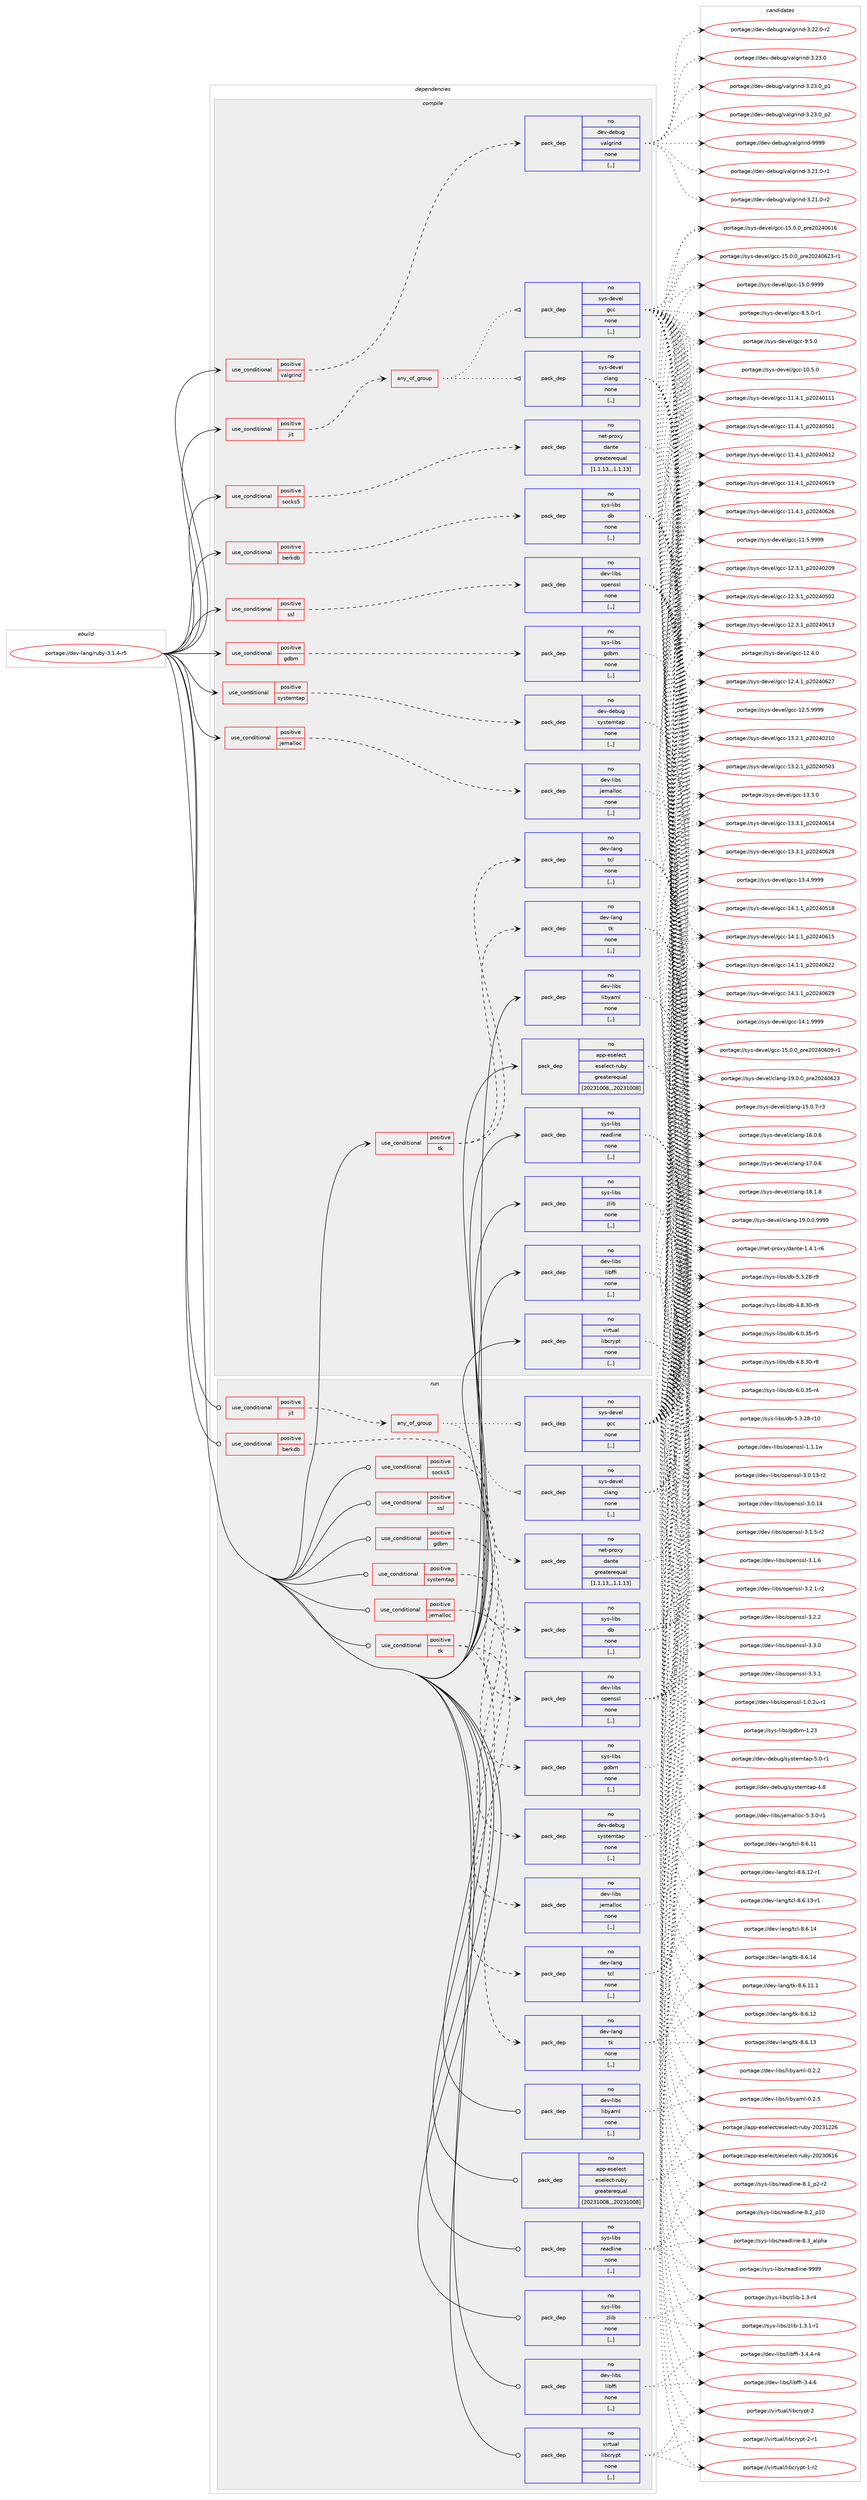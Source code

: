 digraph prolog {

# *************
# Graph options
# *************

newrank=true;
concentrate=true;
compound=true;
graph [rankdir=LR,fontname=Helvetica,fontsize=10,ranksep=1.5];#, ranksep=2.5, nodesep=0.2];
edge  [arrowhead=vee];
node  [fontname=Helvetica,fontsize=10];

# **********
# The ebuild
# **********

subgraph cluster_leftcol {
color=gray;
rank=same;
label=<<i>ebuild</i>>;
id [label="portage://dev-lang/ruby-3.1.4-r5", color=red, width=4, href="../dev-lang/ruby-3.1.4-r5.svg"];
}

# ****************
# The dependencies
# ****************

subgraph cluster_midcol {
color=gray;
label=<<i>dependencies</i>>;
subgraph cluster_compile {
fillcolor="#eeeeee";
style=filled;
label=<<i>compile</i>>;
subgraph cond23562 {
dependency100166 [label=<<TABLE BORDER="0" CELLBORDER="1" CELLSPACING="0" CELLPADDING="4"><TR><TD ROWSPAN="3" CELLPADDING="10">use_conditional</TD></TR><TR><TD>positive</TD></TR><TR><TD>berkdb</TD></TR></TABLE>>, shape=none, color=red];
subgraph pack75532 {
dependency100167 [label=<<TABLE BORDER="0" CELLBORDER="1" CELLSPACING="0" CELLPADDING="4" WIDTH="220"><TR><TD ROWSPAN="6" CELLPADDING="30">pack_dep</TD></TR><TR><TD WIDTH="110">no</TD></TR><TR><TD>sys-libs</TD></TR><TR><TD>db</TD></TR><TR><TD>none</TD></TR><TR><TD>[,,]</TD></TR></TABLE>>, shape=none, color=blue];
}
dependency100166:e -> dependency100167:w [weight=20,style="dashed",arrowhead="vee"];
}
id:e -> dependency100166:w [weight=20,style="solid",arrowhead="vee"];
subgraph cond23563 {
dependency100168 [label=<<TABLE BORDER="0" CELLBORDER="1" CELLSPACING="0" CELLPADDING="4"><TR><TD ROWSPAN="3" CELLPADDING="10">use_conditional</TD></TR><TR><TD>positive</TD></TR><TR><TD>gdbm</TD></TR></TABLE>>, shape=none, color=red];
subgraph pack75533 {
dependency100169 [label=<<TABLE BORDER="0" CELLBORDER="1" CELLSPACING="0" CELLPADDING="4" WIDTH="220"><TR><TD ROWSPAN="6" CELLPADDING="30">pack_dep</TD></TR><TR><TD WIDTH="110">no</TD></TR><TR><TD>sys-libs</TD></TR><TR><TD>gdbm</TD></TR><TR><TD>none</TD></TR><TR><TD>[,,]</TD></TR></TABLE>>, shape=none, color=blue];
}
dependency100168:e -> dependency100169:w [weight=20,style="dashed",arrowhead="vee"];
}
id:e -> dependency100168:w [weight=20,style="solid",arrowhead="vee"];
subgraph cond23564 {
dependency100170 [label=<<TABLE BORDER="0" CELLBORDER="1" CELLSPACING="0" CELLPADDING="4"><TR><TD ROWSPAN="3" CELLPADDING="10">use_conditional</TD></TR><TR><TD>positive</TD></TR><TR><TD>jemalloc</TD></TR></TABLE>>, shape=none, color=red];
subgraph pack75534 {
dependency100171 [label=<<TABLE BORDER="0" CELLBORDER="1" CELLSPACING="0" CELLPADDING="4" WIDTH="220"><TR><TD ROWSPAN="6" CELLPADDING="30">pack_dep</TD></TR><TR><TD WIDTH="110">no</TD></TR><TR><TD>dev-libs</TD></TR><TR><TD>jemalloc</TD></TR><TR><TD>none</TD></TR><TR><TD>[,,]</TD></TR></TABLE>>, shape=none, color=blue];
}
dependency100170:e -> dependency100171:w [weight=20,style="dashed",arrowhead="vee"];
}
id:e -> dependency100170:w [weight=20,style="solid",arrowhead="vee"];
subgraph cond23565 {
dependency100172 [label=<<TABLE BORDER="0" CELLBORDER="1" CELLSPACING="0" CELLPADDING="4"><TR><TD ROWSPAN="3" CELLPADDING="10">use_conditional</TD></TR><TR><TD>positive</TD></TR><TR><TD>jit</TD></TR></TABLE>>, shape=none, color=red];
subgraph any960 {
dependency100173 [label=<<TABLE BORDER="0" CELLBORDER="1" CELLSPACING="0" CELLPADDING="4"><TR><TD CELLPADDING="10">any_of_group</TD></TR></TABLE>>, shape=none, color=red];subgraph pack75535 {
dependency100174 [label=<<TABLE BORDER="0" CELLBORDER="1" CELLSPACING="0" CELLPADDING="4" WIDTH="220"><TR><TD ROWSPAN="6" CELLPADDING="30">pack_dep</TD></TR><TR><TD WIDTH="110">no</TD></TR><TR><TD>sys-devel</TD></TR><TR><TD>gcc</TD></TR><TR><TD>none</TD></TR><TR><TD>[,,]</TD></TR></TABLE>>, shape=none, color=blue];
}
dependency100173:e -> dependency100174:w [weight=20,style="dotted",arrowhead="oinv"];
subgraph pack75536 {
dependency100175 [label=<<TABLE BORDER="0" CELLBORDER="1" CELLSPACING="0" CELLPADDING="4" WIDTH="220"><TR><TD ROWSPAN="6" CELLPADDING="30">pack_dep</TD></TR><TR><TD WIDTH="110">no</TD></TR><TR><TD>sys-devel</TD></TR><TR><TD>clang</TD></TR><TR><TD>none</TD></TR><TR><TD>[,,]</TD></TR></TABLE>>, shape=none, color=blue];
}
dependency100173:e -> dependency100175:w [weight=20,style="dotted",arrowhead="oinv"];
}
dependency100172:e -> dependency100173:w [weight=20,style="dashed",arrowhead="vee"];
}
id:e -> dependency100172:w [weight=20,style="solid",arrowhead="vee"];
subgraph cond23566 {
dependency100176 [label=<<TABLE BORDER="0" CELLBORDER="1" CELLSPACING="0" CELLPADDING="4"><TR><TD ROWSPAN="3" CELLPADDING="10">use_conditional</TD></TR><TR><TD>positive</TD></TR><TR><TD>socks5</TD></TR></TABLE>>, shape=none, color=red];
subgraph pack75537 {
dependency100177 [label=<<TABLE BORDER="0" CELLBORDER="1" CELLSPACING="0" CELLPADDING="4" WIDTH="220"><TR><TD ROWSPAN="6" CELLPADDING="30">pack_dep</TD></TR><TR><TD WIDTH="110">no</TD></TR><TR><TD>net-proxy</TD></TR><TR><TD>dante</TD></TR><TR><TD>greaterequal</TD></TR><TR><TD>[1.1.13,,,1.1.13]</TD></TR></TABLE>>, shape=none, color=blue];
}
dependency100176:e -> dependency100177:w [weight=20,style="dashed",arrowhead="vee"];
}
id:e -> dependency100176:w [weight=20,style="solid",arrowhead="vee"];
subgraph cond23567 {
dependency100178 [label=<<TABLE BORDER="0" CELLBORDER="1" CELLSPACING="0" CELLPADDING="4"><TR><TD ROWSPAN="3" CELLPADDING="10">use_conditional</TD></TR><TR><TD>positive</TD></TR><TR><TD>ssl</TD></TR></TABLE>>, shape=none, color=red];
subgraph pack75538 {
dependency100179 [label=<<TABLE BORDER="0" CELLBORDER="1" CELLSPACING="0" CELLPADDING="4" WIDTH="220"><TR><TD ROWSPAN="6" CELLPADDING="30">pack_dep</TD></TR><TR><TD WIDTH="110">no</TD></TR><TR><TD>dev-libs</TD></TR><TR><TD>openssl</TD></TR><TR><TD>none</TD></TR><TR><TD>[,,]</TD></TR></TABLE>>, shape=none, color=blue];
}
dependency100178:e -> dependency100179:w [weight=20,style="dashed",arrowhead="vee"];
}
id:e -> dependency100178:w [weight=20,style="solid",arrowhead="vee"];
subgraph cond23568 {
dependency100180 [label=<<TABLE BORDER="0" CELLBORDER="1" CELLSPACING="0" CELLPADDING="4"><TR><TD ROWSPAN="3" CELLPADDING="10">use_conditional</TD></TR><TR><TD>positive</TD></TR><TR><TD>systemtap</TD></TR></TABLE>>, shape=none, color=red];
subgraph pack75539 {
dependency100181 [label=<<TABLE BORDER="0" CELLBORDER="1" CELLSPACING="0" CELLPADDING="4" WIDTH="220"><TR><TD ROWSPAN="6" CELLPADDING="30">pack_dep</TD></TR><TR><TD WIDTH="110">no</TD></TR><TR><TD>dev-debug</TD></TR><TR><TD>systemtap</TD></TR><TR><TD>none</TD></TR><TR><TD>[,,]</TD></TR></TABLE>>, shape=none, color=blue];
}
dependency100180:e -> dependency100181:w [weight=20,style="dashed",arrowhead="vee"];
}
id:e -> dependency100180:w [weight=20,style="solid",arrowhead="vee"];
subgraph cond23569 {
dependency100182 [label=<<TABLE BORDER="0" CELLBORDER="1" CELLSPACING="0" CELLPADDING="4"><TR><TD ROWSPAN="3" CELLPADDING="10">use_conditional</TD></TR><TR><TD>positive</TD></TR><TR><TD>tk</TD></TR></TABLE>>, shape=none, color=red];
subgraph pack75540 {
dependency100183 [label=<<TABLE BORDER="0" CELLBORDER="1" CELLSPACING="0" CELLPADDING="4" WIDTH="220"><TR><TD ROWSPAN="6" CELLPADDING="30">pack_dep</TD></TR><TR><TD WIDTH="110">no</TD></TR><TR><TD>dev-lang</TD></TR><TR><TD>tcl</TD></TR><TR><TD>none</TD></TR><TR><TD>[,,]</TD></TR></TABLE>>, shape=none, color=blue];
}
dependency100182:e -> dependency100183:w [weight=20,style="dashed",arrowhead="vee"];
subgraph pack75541 {
dependency100184 [label=<<TABLE BORDER="0" CELLBORDER="1" CELLSPACING="0" CELLPADDING="4" WIDTH="220"><TR><TD ROWSPAN="6" CELLPADDING="30">pack_dep</TD></TR><TR><TD WIDTH="110">no</TD></TR><TR><TD>dev-lang</TD></TR><TR><TD>tk</TD></TR><TR><TD>none</TD></TR><TR><TD>[,,]</TD></TR></TABLE>>, shape=none, color=blue];
}
dependency100182:e -> dependency100184:w [weight=20,style="dashed",arrowhead="vee"];
}
id:e -> dependency100182:w [weight=20,style="solid",arrowhead="vee"];
subgraph cond23570 {
dependency100185 [label=<<TABLE BORDER="0" CELLBORDER="1" CELLSPACING="0" CELLPADDING="4"><TR><TD ROWSPAN="3" CELLPADDING="10">use_conditional</TD></TR><TR><TD>positive</TD></TR><TR><TD>valgrind</TD></TR></TABLE>>, shape=none, color=red];
subgraph pack75542 {
dependency100186 [label=<<TABLE BORDER="0" CELLBORDER="1" CELLSPACING="0" CELLPADDING="4" WIDTH="220"><TR><TD ROWSPAN="6" CELLPADDING="30">pack_dep</TD></TR><TR><TD WIDTH="110">no</TD></TR><TR><TD>dev-debug</TD></TR><TR><TD>valgrind</TD></TR><TR><TD>none</TD></TR><TR><TD>[,,]</TD></TR></TABLE>>, shape=none, color=blue];
}
dependency100185:e -> dependency100186:w [weight=20,style="dashed",arrowhead="vee"];
}
id:e -> dependency100185:w [weight=20,style="solid",arrowhead="vee"];
subgraph pack75543 {
dependency100187 [label=<<TABLE BORDER="0" CELLBORDER="1" CELLSPACING="0" CELLPADDING="4" WIDTH="220"><TR><TD ROWSPAN="6" CELLPADDING="30">pack_dep</TD></TR><TR><TD WIDTH="110">no</TD></TR><TR><TD>app-eselect</TD></TR><TR><TD>eselect-ruby</TD></TR><TR><TD>greaterequal</TD></TR><TR><TD>[20231008,,,20231008]</TD></TR></TABLE>>, shape=none, color=blue];
}
id:e -> dependency100187:w [weight=20,style="solid",arrowhead="vee"];
subgraph pack75544 {
dependency100188 [label=<<TABLE BORDER="0" CELLBORDER="1" CELLSPACING="0" CELLPADDING="4" WIDTH="220"><TR><TD ROWSPAN="6" CELLPADDING="30">pack_dep</TD></TR><TR><TD WIDTH="110">no</TD></TR><TR><TD>dev-libs</TD></TR><TR><TD>libffi</TD></TR><TR><TD>none</TD></TR><TR><TD>[,,]</TD></TR></TABLE>>, shape=none, color=blue];
}
id:e -> dependency100188:w [weight=20,style="solid",arrowhead="vee"];
subgraph pack75545 {
dependency100189 [label=<<TABLE BORDER="0" CELLBORDER="1" CELLSPACING="0" CELLPADDING="4" WIDTH="220"><TR><TD ROWSPAN="6" CELLPADDING="30">pack_dep</TD></TR><TR><TD WIDTH="110">no</TD></TR><TR><TD>dev-libs</TD></TR><TR><TD>libyaml</TD></TR><TR><TD>none</TD></TR><TR><TD>[,,]</TD></TR></TABLE>>, shape=none, color=blue];
}
id:e -> dependency100189:w [weight=20,style="solid",arrowhead="vee"];
subgraph pack75546 {
dependency100190 [label=<<TABLE BORDER="0" CELLBORDER="1" CELLSPACING="0" CELLPADDING="4" WIDTH="220"><TR><TD ROWSPAN="6" CELLPADDING="30">pack_dep</TD></TR><TR><TD WIDTH="110">no</TD></TR><TR><TD>sys-libs</TD></TR><TR><TD>readline</TD></TR><TR><TD>none</TD></TR><TR><TD>[,,]</TD></TR></TABLE>>, shape=none, color=blue];
}
id:e -> dependency100190:w [weight=20,style="solid",arrowhead="vee"];
subgraph pack75547 {
dependency100191 [label=<<TABLE BORDER="0" CELLBORDER="1" CELLSPACING="0" CELLPADDING="4" WIDTH="220"><TR><TD ROWSPAN="6" CELLPADDING="30">pack_dep</TD></TR><TR><TD WIDTH="110">no</TD></TR><TR><TD>sys-libs</TD></TR><TR><TD>zlib</TD></TR><TR><TD>none</TD></TR><TR><TD>[,,]</TD></TR></TABLE>>, shape=none, color=blue];
}
id:e -> dependency100191:w [weight=20,style="solid",arrowhead="vee"];
subgraph pack75548 {
dependency100192 [label=<<TABLE BORDER="0" CELLBORDER="1" CELLSPACING="0" CELLPADDING="4" WIDTH="220"><TR><TD ROWSPAN="6" CELLPADDING="30">pack_dep</TD></TR><TR><TD WIDTH="110">no</TD></TR><TR><TD>virtual</TD></TR><TR><TD>libcrypt</TD></TR><TR><TD>none</TD></TR><TR><TD>[,,]</TD></TR></TABLE>>, shape=none, color=blue];
}
id:e -> dependency100192:w [weight=20,style="solid",arrowhead="vee"];
}
subgraph cluster_compileandrun {
fillcolor="#eeeeee";
style=filled;
label=<<i>compile and run</i>>;
}
subgraph cluster_run {
fillcolor="#eeeeee";
style=filled;
label=<<i>run</i>>;
subgraph cond23571 {
dependency100193 [label=<<TABLE BORDER="0" CELLBORDER="1" CELLSPACING="0" CELLPADDING="4"><TR><TD ROWSPAN="3" CELLPADDING="10">use_conditional</TD></TR><TR><TD>positive</TD></TR><TR><TD>berkdb</TD></TR></TABLE>>, shape=none, color=red];
subgraph pack75549 {
dependency100194 [label=<<TABLE BORDER="0" CELLBORDER="1" CELLSPACING="0" CELLPADDING="4" WIDTH="220"><TR><TD ROWSPAN="6" CELLPADDING="30">pack_dep</TD></TR><TR><TD WIDTH="110">no</TD></TR><TR><TD>sys-libs</TD></TR><TR><TD>db</TD></TR><TR><TD>none</TD></TR><TR><TD>[,,]</TD></TR></TABLE>>, shape=none, color=blue];
}
dependency100193:e -> dependency100194:w [weight=20,style="dashed",arrowhead="vee"];
}
id:e -> dependency100193:w [weight=20,style="solid",arrowhead="odot"];
subgraph cond23572 {
dependency100195 [label=<<TABLE BORDER="0" CELLBORDER="1" CELLSPACING="0" CELLPADDING="4"><TR><TD ROWSPAN="3" CELLPADDING="10">use_conditional</TD></TR><TR><TD>positive</TD></TR><TR><TD>gdbm</TD></TR></TABLE>>, shape=none, color=red];
subgraph pack75550 {
dependency100196 [label=<<TABLE BORDER="0" CELLBORDER="1" CELLSPACING="0" CELLPADDING="4" WIDTH="220"><TR><TD ROWSPAN="6" CELLPADDING="30">pack_dep</TD></TR><TR><TD WIDTH="110">no</TD></TR><TR><TD>sys-libs</TD></TR><TR><TD>gdbm</TD></TR><TR><TD>none</TD></TR><TR><TD>[,,]</TD></TR></TABLE>>, shape=none, color=blue];
}
dependency100195:e -> dependency100196:w [weight=20,style="dashed",arrowhead="vee"];
}
id:e -> dependency100195:w [weight=20,style="solid",arrowhead="odot"];
subgraph cond23573 {
dependency100197 [label=<<TABLE BORDER="0" CELLBORDER="1" CELLSPACING="0" CELLPADDING="4"><TR><TD ROWSPAN="3" CELLPADDING="10">use_conditional</TD></TR><TR><TD>positive</TD></TR><TR><TD>jemalloc</TD></TR></TABLE>>, shape=none, color=red];
subgraph pack75551 {
dependency100198 [label=<<TABLE BORDER="0" CELLBORDER="1" CELLSPACING="0" CELLPADDING="4" WIDTH="220"><TR><TD ROWSPAN="6" CELLPADDING="30">pack_dep</TD></TR><TR><TD WIDTH="110">no</TD></TR><TR><TD>dev-libs</TD></TR><TR><TD>jemalloc</TD></TR><TR><TD>none</TD></TR><TR><TD>[,,]</TD></TR></TABLE>>, shape=none, color=blue];
}
dependency100197:e -> dependency100198:w [weight=20,style="dashed",arrowhead="vee"];
}
id:e -> dependency100197:w [weight=20,style="solid",arrowhead="odot"];
subgraph cond23574 {
dependency100199 [label=<<TABLE BORDER="0" CELLBORDER="1" CELLSPACING="0" CELLPADDING="4"><TR><TD ROWSPAN="3" CELLPADDING="10">use_conditional</TD></TR><TR><TD>positive</TD></TR><TR><TD>jit</TD></TR></TABLE>>, shape=none, color=red];
subgraph any961 {
dependency100200 [label=<<TABLE BORDER="0" CELLBORDER="1" CELLSPACING="0" CELLPADDING="4"><TR><TD CELLPADDING="10">any_of_group</TD></TR></TABLE>>, shape=none, color=red];subgraph pack75552 {
dependency100201 [label=<<TABLE BORDER="0" CELLBORDER="1" CELLSPACING="0" CELLPADDING="4" WIDTH="220"><TR><TD ROWSPAN="6" CELLPADDING="30">pack_dep</TD></TR><TR><TD WIDTH="110">no</TD></TR><TR><TD>sys-devel</TD></TR><TR><TD>gcc</TD></TR><TR><TD>none</TD></TR><TR><TD>[,,]</TD></TR></TABLE>>, shape=none, color=blue];
}
dependency100200:e -> dependency100201:w [weight=20,style="dotted",arrowhead="oinv"];
subgraph pack75553 {
dependency100202 [label=<<TABLE BORDER="0" CELLBORDER="1" CELLSPACING="0" CELLPADDING="4" WIDTH="220"><TR><TD ROWSPAN="6" CELLPADDING="30">pack_dep</TD></TR><TR><TD WIDTH="110">no</TD></TR><TR><TD>sys-devel</TD></TR><TR><TD>clang</TD></TR><TR><TD>none</TD></TR><TR><TD>[,,]</TD></TR></TABLE>>, shape=none, color=blue];
}
dependency100200:e -> dependency100202:w [weight=20,style="dotted",arrowhead="oinv"];
}
dependency100199:e -> dependency100200:w [weight=20,style="dashed",arrowhead="vee"];
}
id:e -> dependency100199:w [weight=20,style="solid",arrowhead="odot"];
subgraph cond23575 {
dependency100203 [label=<<TABLE BORDER="0" CELLBORDER="1" CELLSPACING="0" CELLPADDING="4"><TR><TD ROWSPAN="3" CELLPADDING="10">use_conditional</TD></TR><TR><TD>positive</TD></TR><TR><TD>socks5</TD></TR></TABLE>>, shape=none, color=red];
subgraph pack75554 {
dependency100204 [label=<<TABLE BORDER="0" CELLBORDER="1" CELLSPACING="0" CELLPADDING="4" WIDTH="220"><TR><TD ROWSPAN="6" CELLPADDING="30">pack_dep</TD></TR><TR><TD WIDTH="110">no</TD></TR><TR><TD>net-proxy</TD></TR><TR><TD>dante</TD></TR><TR><TD>greaterequal</TD></TR><TR><TD>[1.1.13,,,1.1.13]</TD></TR></TABLE>>, shape=none, color=blue];
}
dependency100203:e -> dependency100204:w [weight=20,style="dashed",arrowhead="vee"];
}
id:e -> dependency100203:w [weight=20,style="solid",arrowhead="odot"];
subgraph cond23576 {
dependency100205 [label=<<TABLE BORDER="0" CELLBORDER="1" CELLSPACING="0" CELLPADDING="4"><TR><TD ROWSPAN="3" CELLPADDING="10">use_conditional</TD></TR><TR><TD>positive</TD></TR><TR><TD>ssl</TD></TR></TABLE>>, shape=none, color=red];
subgraph pack75555 {
dependency100206 [label=<<TABLE BORDER="0" CELLBORDER="1" CELLSPACING="0" CELLPADDING="4" WIDTH="220"><TR><TD ROWSPAN="6" CELLPADDING="30">pack_dep</TD></TR><TR><TD WIDTH="110">no</TD></TR><TR><TD>dev-libs</TD></TR><TR><TD>openssl</TD></TR><TR><TD>none</TD></TR><TR><TD>[,,]</TD></TR></TABLE>>, shape=none, color=blue];
}
dependency100205:e -> dependency100206:w [weight=20,style="dashed",arrowhead="vee"];
}
id:e -> dependency100205:w [weight=20,style="solid",arrowhead="odot"];
subgraph cond23577 {
dependency100207 [label=<<TABLE BORDER="0" CELLBORDER="1" CELLSPACING="0" CELLPADDING="4"><TR><TD ROWSPAN="3" CELLPADDING="10">use_conditional</TD></TR><TR><TD>positive</TD></TR><TR><TD>systemtap</TD></TR></TABLE>>, shape=none, color=red];
subgraph pack75556 {
dependency100208 [label=<<TABLE BORDER="0" CELLBORDER="1" CELLSPACING="0" CELLPADDING="4" WIDTH="220"><TR><TD ROWSPAN="6" CELLPADDING="30">pack_dep</TD></TR><TR><TD WIDTH="110">no</TD></TR><TR><TD>dev-debug</TD></TR><TR><TD>systemtap</TD></TR><TR><TD>none</TD></TR><TR><TD>[,,]</TD></TR></TABLE>>, shape=none, color=blue];
}
dependency100207:e -> dependency100208:w [weight=20,style="dashed",arrowhead="vee"];
}
id:e -> dependency100207:w [weight=20,style="solid",arrowhead="odot"];
subgraph cond23578 {
dependency100209 [label=<<TABLE BORDER="0" CELLBORDER="1" CELLSPACING="0" CELLPADDING="4"><TR><TD ROWSPAN="3" CELLPADDING="10">use_conditional</TD></TR><TR><TD>positive</TD></TR><TR><TD>tk</TD></TR></TABLE>>, shape=none, color=red];
subgraph pack75557 {
dependency100210 [label=<<TABLE BORDER="0" CELLBORDER="1" CELLSPACING="0" CELLPADDING="4" WIDTH="220"><TR><TD ROWSPAN="6" CELLPADDING="30">pack_dep</TD></TR><TR><TD WIDTH="110">no</TD></TR><TR><TD>dev-lang</TD></TR><TR><TD>tcl</TD></TR><TR><TD>none</TD></TR><TR><TD>[,,]</TD></TR></TABLE>>, shape=none, color=blue];
}
dependency100209:e -> dependency100210:w [weight=20,style="dashed",arrowhead="vee"];
subgraph pack75558 {
dependency100211 [label=<<TABLE BORDER="0" CELLBORDER="1" CELLSPACING="0" CELLPADDING="4" WIDTH="220"><TR><TD ROWSPAN="6" CELLPADDING="30">pack_dep</TD></TR><TR><TD WIDTH="110">no</TD></TR><TR><TD>dev-lang</TD></TR><TR><TD>tk</TD></TR><TR><TD>none</TD></TR><TR><TD>[,,]</TD></TR></TABLE>>, shape=none, color=blue];
}
dependency100209:e -> dependency100211:w [weight=20,style="dashed",arrowhead="vee"];
}
id:e -> dependency100209:w [weight=20,style="solid",arrowhead="odot"];
subgraph pack75559 {
dependency100212 [label=<<TABLE BORDER="0" CELLBORDER="1" CELLSPACING="0" CELLPADDING="4" WIDTH="220"><TR><TD ROWSPAN="6" CELLPADDING="30">pack_dep</TD></TR><TR><TD WIDTH="110">no</TD></TR><TR><TD>app-eselect</TD></TR><TR><TD>eselect-ruby</TD></TR><TR><TD>greaterequal</TD></TR><TR><TD>[20231008,,,20231008]</TD></TR></TABLE>>, shape=none, color=blue];
}
id:e -> dependency100212:w [weight=20,style="solid",arrowhead="odot"];
subgraph pack75560 {
dependency100213 [label=<<TABLE BORDER="0" CELLBORDER="1" CELLSPACING="0" CELLPADDING="4" WIDTH="220"><TR><TD ROWSPAN="6" CELLPADDING="30">pack_dep</TD></TR><TR><TD WIDTH="110">no</TD></TR><TR><TD>dev-libs</TD></TR><TR><TD>libffi</TD></TR><TR><TD>none</TD></TR><TR><TD>[,,]</TD></TR></TABLE>>, shape=none, color=blue];
}
id:e -> dependency100213:w [weight=20,style="solid",arrowhead="odot"];
subgraph pack75561 {
dependency100214 [label=<<TABLE BORDER="0" CELLBORDER="1" CELLSPACING="0" CELLPADDING="4" WIDTH="220"><TR><TD ROWSPAN="6" CELLPADDING="30">pack_dep</TD></TR><TR><TD WIDTH="110">no</TD></TR><TR><TD>dev-libs</TD></TR><TR><TD>libyaml</TD></TR><TR><TD>none</TD></TR><TR><TD>[,,]</TD></TR></TABLE>>, shape=none, color=blue];
}
id:e -> dependency100214:w [weight=20,style="solid",arrowhead="odot"];
subgraph pack75562 {
dependency100215 [label=<<TABLE BORDER="0" CELLBORDER="1" CELLSPACING="0" CELLPADDING="4" WIDTH="220"><TR><TD ROWSPAN="6" CELLPADDING="30">pack_dep</TD></TR><TR><TD WIDTH="110">no</TD></TR><TR><TD>sys-libs</TD></TR><TR><TD>readline</TD></TR><TR><TD>none</TD></TR><TR><TD>[,,]</TD></TR></TABLE>>, shape=none, color=blue];
}
id:e -> dependency100215:w [weight=20,style="solid",arrowhead="odot"];
subgraph pack75563 {
dependency100216 [label=<<TABLE BORDER="0" CELLBORDER="1" CELLSPACING="0" CELLPADDING="4" WIDTH="220"><TR><TD ROWSPAN="6" CELLPADDING="30">pack_dep</TD></TR><TR><TD WIDTH="110">no</TD></TR><TR><TD>sys-libs</TD></TR><TR><TD>zlib</TD></TR><TR><TD>none</TD></TR><TR><TD>[,,]</TD></TR></TABLE>>, shape=none, color=blue];
}
id:e -> dependency100216:w [weight=20,style="solid",arrowhead="odot"];
subgraph pack75564 {
dependency100217 [label=<<TABLE BORDER="0" CELLBORDER="1" CELLSPACING="0" CELLPADDING="4" WIDTH="220"><TR><TD ROWSPAN="6" CELLPADDING="30">pack_dep</TD></TR><TR><TD WIDTH="110">no</TD></TR><TR><TD>virtual</TD></TR><TR><TD>libcrypt</TD></TR><TR><TD>none</TD></TR><TR><TD>[,,]</TD></TR></TABLE>>, shape=none, color=blue];
}
id:e -> dependency100217:w [weight=20,style="solid",arrowhead="odot"];
}
}

# **************
# The candidates
# **************

subgraph cluster_choices {
rank=same;
color=gray;
label=<<i>candidates</i>>;

subgraph choice75532 {
color=black;
nodesep=1;
choice11512111545108105981154710098455246564651484511456 [label="portage://sys-libs/db-4.8.30-r8", color=red, width=4,href="../sys-libs/db-4.8.30-r8.svg"];
choice11512111545108105981154710098455246564651484511457 [label="portage://sys-libs/db-4.8.30-r9", color=red, width=4,href="../sys-libs/db-4.8.30-r9.svg"];
choice1151211154510810598115471009845534651465056451144948 [label="portage://sys-libs/db-5.3.28-r10", color=red, width=4,href="../sys-libs/db-5.3.28-r10.svg"];
choice11512111545108105981154710098455346514650564511457 [label="portage://sys-libs/db-5.3.28-r9", color=red, width=4,href="../sys-libs/db-5.3.28-r9.svg"];
choice11512111545108105981154710098455446484651534511452 [label="portage://sys-libs/db-6.0.35-r4", color=red, width=4,href="../sys-libs/db-6.0.35-r4.svg"];
choice11512111545108105981154710098455446484651534511453 [label="portage://sys-libs/db-6.0.35-r5", color=red, width=4,href="../sys-libs/db-6.0.35-r5.svg"];
dependency100167:e -> choice11512111545108105981154710098455246564651484511456:w [style=dotted,weight="100"];
dependency100167:e -> choice11512111545108105981154710098455246564651484511457:w [style=dotted,weight="100"];
dependency100167:e -> choice1151211154510810598115471009845534651465056451144948:w [style=dotted,weight="100"];
dependency100167:e -> choice11512111545108105981154710098455346514650564511457:w [style=dotted,weight="100"];
dependency100167:e -> choice11512111545108105981154710098455446484651534511452:w [style=dotted,weight="100"];
dependency100167:e -> choice11512111545108105981154710098455446484651534511453:w [style=dotted,weight="100"];
}
subgraph choice75533 {
color=black;
nodesep=1;
choice115121115451081059811547103100981094549465051 [label="portage://sys-libs/gdbm-1.23", color=red, width=4,href="../sys-libs/gdbm-1.23.svg"];
dependency100169:e -> choice115121115451081059811547103100981094549465051:w [style=dotted,weight="100"];
}
subgraph choice75534 {
color=black;
nodesep=1;
choice10010111845108105981154710610110997108108111994553465146484511449 [label="portage://dev-libs/jemalloc-5.3.0-r1", color=red, width=4,href="../dev-libs/jemalloc-5.3.0-r1.svg"];
dependency100171:e -> choice10010111845108105981154710610110997108108111994553465146484511449:w [style=dotted,weight="100"];
}
subgraph choice75535 {
color=black;
nodesep=1;
choice1151211154510010111810110847103999945494846534648 [label="portage://sys-devel/gcc-10.5.0", color=red, width=4,href="../sys-devel/gcc-10.5.0.svg"];
choice1151211154510010111810110847103999945494946524649951125048505248494949 [label="portage://sys-devel/gcc-11.4.1_p20240111", color=red, width=4,href="../sys-devel/gcc-11.4.1_p20240111.svg"];
choice1151211154510010111810110847103999945494946524649951125048505248534849 [label="portage://sys-devel/gcc-11.4.1_p20240501", color=red, width=4,href="../sys-devel/gcc-11.4.1_p20240501.svg"];
choice1151211154510010111810110847103999945494946524649951125048505248544950 [label="portage://sys-devel/gcc-11.4.1_p20240612", color=red, width=4,href="../sys-devel/gcc-11.4.1_p20240612.svg"];
choice1151211154510010111810110847103999945494946524649951125048505248544957 [label="portage://sys-devel/gcc-11.4.1_p20240619", color=red, width=4,href="../sys-devel/gcc-11.4.1_p20240619.svg"];
choice1151211154510010111810110847103999945494946524649951125048505248545054 [label="portage://sys-devel/gcc-11.4.1_p20240626", color=red, width=4,href="../sys-devel/gcc-11.4.1_p20240626.svg"];
choice1151211154510010111810110847103999945494946534657575757 [label="portage://sys-devel/gcc-11.5.9999", color=red, width=4,href="../sys-devel/gcc-11.5.9999.svg"];
choice1151211154510010111810110847103999945495046514649951125048505248504857 [label="portage://sys-devel/gcc-12.3.1_p20240209", color=red, width=4,href="../sys-devel/gcc-12.3.1_p20240209.svg"];
choice1151211154510010111810110847103999945495046514649951125048505248534850 [label="portage://sys-devel/gcc-12.3.1_p20240502", color=red, width=4,href="../sys-devel/gcc-12.3.1_p20240502.svg"];
choice1151211154510010111810110847103999945495046514649951125048505248544951 [label="portage://sys-devel/gcc-12.3.1_p20240613", color=red, width=4,href="../sys-devel/gcc-12.3.1_p20240613.svg"];
choice1151211154510010111810110847103999945495046524648 [label="portage://sys-devel/gcc-12.4.0", color=red, width=4,href="../sys-devel/gcc-12.4.0.svg"];
choice1151211154510010111810110847103999945495046524649951125048505248545055 [label="portage://sys-devel/gcc-12.4.1_p20240627", color=red, width=4,href="../sys-devel/gcc-12.4.1_p20240627.svg"];
choice1151211154510010111810110847103999945495046534657575757 [label="portage://sys-devel/gcc-12.5.9999", color=red, width=4,href="../sys-devel/gcc-12.5.9999.svg"];
choice1151211154510010111810110847103999945495146504649951125048505248504948 [label="portage://sys-devel/gcc-13.2.1_p20240210", color=red, width=4,href="../sys-devel/gcc-13.2.1_p20240210.svg"];
choice1151211154510010111810110847103999945495146504649951125048505248534851 [label="portage://sys-devel/gcc-13.2.1_p20240503", color=red, width=4,href="../sys-devel/gcc-13.2.1_p20240503.svg"];
choice1151211154510010111810110847103999945495146514648 [label="portage://sys-devel/gcc-13.3.0", color=red, width=4,href="../sys-devel/gcc-13.3.0.svg"];
choice1151211154510010111810110847103999945495146514649951125048505248544952 [label="portage://sys-devel/gcc-13.3.1_p20240614", color=red, width=4,href="../sys-devel/gcc-13.3.1_p20240614.svg"];
choice1151211154510010111810110847103999945495146514649951125048505248545056 [label="portage://sys-devel/gcc-13.3.1_p20240628", color=red, width=4,href="../sys-devel/gcc-13.3.1_p20240628.svg"];
choice1151211154510010111810110847103999945495146524657575757 [label="portage://sys-devel/gcc-13.4.9999", color=red, width=4,href="../sys-devel/gcc-13.4.9999.svg"];
choice1151211154510010111810110847103999945495246494649951125048505248534956 [label="portage://sys-devel/gcc-14.1.1_p20240518", color=red, width=4,href="../sys-devel/gcc-14.1.1_p20240518.svg"];
choice1151211154510010111810110847103999945495246494649951125048505248544953 [label="portage://sys-devel/gcc-14.1.1_p20240615", color=red, width=4,href="../sys-devel/gcc-14.1.1_p20240615.svg"];
choice1151211154510010111810110847103999945495246494649951125048505248545050 [label="portage://sys-devel/gcc-14.1.1_p20240622", color=red, width=4,href="../sys-devel/gcc-14.1.1_p20240622.svg"];
choice1151211154510010111810110847103999945495246494649951125048505248545057 [label="portage://sys-devel/gcc-14.1.1_p20240629", color=red, width=4,href="../sys-devel/gcc-14.1.1_p20240629.svg"];
choice1151211154510010111810110847103999945495246494657575757 [label="portage://sys-devel/gcc-14.1.9999", color=red, width=4,href="../sys-devel/gcc-14.1.9999.svg"];
choice11512111545100101118101108471039999454953464846489511211410150485052485448574511449 [label="portage://sys-devel/gcc-15.0.0_pre20240609-r1", color=red, width=4,href="../sys-devel/gcc-15.0.0_pre20240609-r1.svg"];
choice1151211154510010111810110847103999945495346484648951121141015048505248544954 [label="portage://sys-devel/gcc-15.0.0_pre20240616", color=red, width=4,href="../sys-devel/gcc-15.0.0_pre20240616.svg"];
choice11512111545100101118101108471039999454953464846489511211410150485052485450514511449 [label="portage://sys-devel/gcc-15.0.0_pre20240623-r1", color=red, width=4,href="../sys-devel/gcc-15.0.0_pre20240623-r1.svg"];
choice1151211154510010111810110847103999945495346484657575757 [label="portage://sys-devel/gcc-15.0.9999", color=red, width=4,href="../sys-devel/gcc-15.0.9999.svg"];
choice115121115451001011181011084710399994556465346484511449 [label="portage://sys-devel/gcc-8.5.0-r1", color=red, width=4,href="../sys-devel/gcc-8.5.0-r1.svg"];
choice11512111545100101118101108471039999455746534648 [label="portage://sys-devel/gcc-9.5.0", color=red, width=4,href="../sys-devel/gcc-9.5.0.svg"];
dependency100174:e -> choice1151211154510010111810110847103999945494846534648:w [style=dotted,weight="100"];
dependency100174:e -> choice1151211154510010111810110847103999945494946524649951125048505248494949:w [style=dotted,weight="100"];
dependency100174:e -> choice1151211154510010111810110847103999945494946524649951125048505248534849:w [style=dotted,weight="100"];
dependency100174:e -> choice1151211154510010111810110847103999945494946524649951125048505248544950:w [style=dotted,weight="100"];
dependency100174:e -> choice1151211154510010111810110847103999945494946524649951125048505248544957:w [style=dotted,weight="100"];
dependency100174:e -> choice1151211154510010111810110847103999945494946524649951125048505248545054:w [style=dotted,weight="100"];
dependency100174:e -> choice1151211154510010111810110847103999945494946534657575757:w [style=dotted,weight="100"];
dependency100174:e -> choice1151211154510010111810110847103999945495046514649951125048505248504857:w [style=dotted,weight="100"];
dependency100174:e -> choice1151211154510010111810110847103999945495046514649951125048505248534850:w [style=dotted,weight="100"];
dependency100174:e -> choice1151211154510010111810110847103999945495046514649951125048505248544951:w [style=dotted,weight="100"];
dependency100174:e -> choice1151211154510010111810110847103999945495046524648:w [style=dotted,weight="100"];
dependency100174:e -> choice1151211154510010111810110847103999945495046524649951125048505248545055:w [style=dotted,weight="100"];
dependency100174:e -> choice1151211154510010111810110847103999945495046534657575757:w [style=dotted,weight="100"];
dependency100174:e -> choice1151211154510010111810110847103999945495146504649951125048505248504948:w [style=dotted,weight="100"];
dependency100174:e -> choice1151211154510010111810110847103999945495146504649951125048505248534851:w [style=dotted,weight="100"];
dependency100174:e -> choice1151211154510010111810110847103999945495146514648:w [style=dotted,weight="100"];
dependency100174:e -> choice1151211154510010111810110847103999945495146514649951125048505248544952:w [style=dotted,weight="100"];
dependency100174:e -> choice1151211154510010111810110847103999945495146514649951125048505248545056:w [style=dotted,weight="100"];
dependency100174:e -> choice1151211154510010111810110847103999945495146524657575757:w [style=dotted,weight="100"];
dependency100174:e -> choice1151211154510010111810110847103999945495246494649951125048505248534956:w [style=dotted,weight="100"];
dependency100174:e -> choice1151211154510010111810110847103999945495246494649951125048505248544953:w [style=dotted,weight="100"];
dependency100174:e -> choice1151211154510010111810110847103999945495246494649951125048505248545050:w [style=dotted,weight="100"];
dependency100174:e -> choice1151211154510010111810110847103999945495246494649951125048505248545057:w [style=dotted,weight="100"];
dependency100174:e -> choice1151211154510010111810110847103999945495246494657575757:w [style=dotted,weight="100"];
dependency100174:e -> choice11512111545100101118101108471039999454953464846489511211410150485052485448574511449:w [style=dotted,weight="100"];
dependency100174:e -> choice1151211154510010111810110847103999945495346484648951121141015048505248544954:w [style=dotted,weight="100"];
dependency100174:e -> choice11512111545100101118101108471039999454953464846489511211410150485052485450514511449:w [style=dotted,weight="100"];
dependency100174:e -> choice1151211154510010111810110847103999945495346484657575757:w [style=dotted,weight="100"];
dependency100174:e -> choice115121115451001011181011084710399994556465346484511449:w [style=dotted,weight="100"];
dependency100174:e -> choice11512111545100101118101108471039999455746534648:w [style=dotted,weight="100"];
}
subgraph choice75536 {
color=black;
nodesep=1;
choice11512111545100101118101108479910897110103454953464846554511451 [label="portage://sys-devel/clang-15.0.7-r3", color=red, width=4,href="../sys-devel/clang-15.0.7-r3.svg"];
choice1151211154510010111810110847991089711010345495446484654 [label="portage://sys-devel/clang-16.0.6", color=red, width=4,href="../sys-devel/clang-16.0.6.svg"];
choice1151211154510010111810110847991089711010345495546484654 [label="portage://sys-devel/clang-17.0.6", color=red, width=4,href="../sys-devel/clang-17.0.6.svg"];
choice1151211154510010111810110847991089711010345495646494656 [label="portage://sys-devel/clang-18.1.8", color=red, width=4,href="../sys-devel/clang-18.1.8.svg"];
choice11512111545100101118101108479910897110103454957464846484657575757 [label="portage://sys-devel/clang-19.0.0.9999", color=red, width=4,href="../sys-devel/clang-19.0.0.9999.svg"];
choice1151211154510010111810110847991089711010345495746484648951121141015048505248545051 [label="portage://sys-devel/clang-19.0.0_pre20240623", color=red, width=4,href="../sys-devel/clang-19.0.0_pre20240623.svg"];
dependency100175:e -> choice11512111545100101118101108479910897110103454953464846554511451:w [style=dotted,weight="100"];
dependency100175:e -> choice1151211154510010111810110847991089711010345495446484654:w [style=dotted,weight="100"];
dependency100175:e -> choice1151211154510010111810110847991089711010345495546484654:w [style=dotted,weight="100"];
dependency100175:e -> choice1151211154510010111810110847991089711010345495646494656:w [style=dotted,weight="100"];
dependency100175:e -> choice11512111545100101118101108479910897110103454957464846484657575757:w [style=dotted,weight="100"];
dependency100175:e -> choice1151211154510010111810110847991089711010345495746484648951121141015048505248545051:w [style=dotted,weight="100"];
}
subgraph choice75537 {
color=black;
nodesep=1;
choice1101011164511211411112012147100971101161014549465246494511454 [label="portage://net-proxy/dante-1.4.1-r6", color=red, width=4,href="../net-proxy/dante-1.4.1-r6.svg"];
dependency100177:e -> choice1101011164511211411112012147100971101161014549465246494511454:w [style=dotted,weight="100"];
}
subgraph choice75538 {
color=black;
nodesep=1;
choice1001011184510810598115471111121011101151151084549464846501174511449 [label="portage://dev-libs/openssl-1.0.2u-r1", color=red, width=4,href="../dev-libs/openssl-1.0.2u-r1.svg"];
choice100101118451081059811547111112101110115115108454946494649119 [label="portage://dev-libs/openssl-1.1.1w", color=red, width=4,href="../dev-libs/openssl-1.1.1w.svg"];
choice100101118451081059811547111112101110115115108455146484649514511450 [label="portage://dev-libs/openssl-3.0.13-r2", color=red, width=4,href="../dev-libs/openssl-3.0.13-r2.svg"];
choice10010111845108105981154711111210111011511510845514648464952 [label="portage://dev-libs/openssl-3.0.14", color=red, width=4,href="../dev-libs/openssl-3.0.14.svg"];
choice1001011184510810598115471111121011101151151084551464946534511450 [label="portage://dev-libs/openssl-3.1.5-r2", color=red, width=4,href="../dev-libs/openssl-3.1.5-r2.svg"];
choice100101118451081059811547111112101110115115108455146494654 [label="portage://dev-libs/openssl-3.1.6", color=red, width=4,href="../dev-libs/openssl-3.1.6.svg"];
choice1001011184510810598115471111121011101151151084551465046494511450 [label="portage://dev-libs/openssl-3.2.1-r2", color=red, width=4,href="../dev-libs/openssl-3.2.1-r2.svg"];
choice100101118451081059811547111112101110115115108455146504650 [label="portage://dev-libs/openssl-3.2.2", color=red, width=4,href="../dev-libs/openssl-3.2.2.svg"];
choice100101118451081059811547111112101110115115108455146514648 [label="portage://dev-libs/openssl-3.3.0", color=red, width=4,href="../dev-libs/openssl-3.3.0.svg"];
choice100101118451081059811547111112101110115115108455146514649 [label="portage://dev-libs/openssl-3.3.1", color=red, width=4,href="../dev-libs/openssl-3.3.1.svg"];
dependency100179:e -> choice1001011184510810598115471111121011101151151084549464846501174511449:w [style=dotted,weight="100"];
dependency100179:e -> choice100101118451081059811547111112101110115115108454946494649119:w [style=dotted,weight="100"];
dependency100179:e -> choice100101118451081059811547111112101110115115108455146484649514511450:w [style=dotted,weight="100"];
dependency100179:e -> choice10010111845108105981154711111210111011511510845514648464952:w [style=dotted,weight="100"];
dependency100179:e -> choice1001011184510810598115471111121011101151151084551464946534511450:w [style=dotted,weight="100"];
dependency100179:e -> choice100101118451081059811547111112101110115115108455146494654:w [style=dotted,weight="100"];
dependency100179:e -> choice1001011184510810598115471111121011101151151084551465046494511450:w [style=dotted,weight="100"];
dependency100179:e -> choice100101118451081059811547111112101110115115108455146504650:w [style=dotted,weight="100"];
dependency100179:e -> choice100101118451081059811547111112101110115115108455146514648:w [style=dotted,weight="100"];
dependency100179:e -> choice100101118451081059811547111112101110115115108455146514649:w [style=dotted,weight="100"];
}
subgraph choice75539 {
color=black;
nodesep=1;
choice1001011184510010198117103471151211151161011091169711245524656 [label="portage://dev-debug/systemtap-4.8", color=red, width=4,href="../dev-debug/systemtap-4.8.svg"];
choice10010111845100101981171034711512111511610110911697112455346484511449 [label="portage://dev-debug/systemtap-5.0-r1", color=red, width=4,href="../dev-debug/systemtap-5.0-r1.svg"];
dependency100181:e -> choice1001011184510010198117103471151211151161011091169711245524656:w [style=dotted,weight="100"];
dependency100181:e -> choice10010111845100101981171034711512111511610110911697112455346484511449:w [style=dotted,weight="100"];
}
subgraph choice75540 {
color=black;
nodesep=1;
choice1001011184510897110103471169910845564654464949 [label="portage://dev-lang/tcl-8.6.11", color=red, width=4,href="../dev-lang/tcl-8.6.11.svg"];
choice10010111845108971101034711699108455646544649504511449 [label="portage://dev-lang/tcl-8.6.12-r1", color=red, width=4,href="../dev-lang/tcl-8.6.12-r1.svg"];
choice10010111845108971101034711699108455646544649514511449 [label="portage://dev-lang/tcl-8.6.13-r1", color=red, width=4,href="../dev-lang/tcl-8.6.13-r1.svg"];
choice1001011184510897110103471169910845564654464952 [label="portage://dev-lang/tcl-8.6.14", color=red, width=4,href="../dev-lang/tcl-8.6.14.svg"];
dependency100183:e -> choice1001011184510897110103471169910845564654464949:w [style=dotted,weight="100"];
dependency100183:e -> choice10010111845108971101034711699108455646544649504511449:w [style=dotted,weight="100"];
dependency100183:e -> choice10010111845108971101034711699108455646544649514511449:w [style=dotted,weight="100"];
dependency100183:e -> choice1001011184510897110103471169910845564654464952:w [style=dotted,weight="100"];
}
subgraph choice75541 {
color=black;
nodesep=1;
choice100101118451089711010347116107455646544649494649 [label="portage://dev-lang/tk-8.6.11.1", color=red, width=4,href="../dev-lang/tk-8.6.11.1.svg"];
choice10010111845108971101034711610745564654464950 [label="portage://dev-lang/tk-8.6.12", color=red, width=4,href="../dev-lang/tk-8.6.12.svg"];
choice10010111845108971101034711610745564654464951 [label="portage://dev-lang/tk-8.6.13", color=red, width=4,href="../dev-lang/tk-8.6.13.svg"];
choice10010111845108971101034711610745564654464952 [label="portage://dev-lang/tk-8.6.14", color=red, width=4,href="../dev-lang/tk-8.6.14.svg"];
dependency100184:e -> choice100101118451089711010347116107455646544649494649:w [style=dotted,weight="100"];
dependency100184:e -> choice10010111845108971101034711610745564654464950:w [style=dotted,weight="100"];
dependency100184:e -> choice10010111845108971101034711610745564654464951:w [style=dotted,weight="100"];
dependency100184:e -> choice10010111845108971101034711610745564654464952:w [style=dotted,weight="100"];
}
subgraph choice75542 {
color=black;
nodesep=1;
choice10010111845100101981171034711897108103114105110100455146504946484511449 [label="portage://dev-debug/valgrind-3.21.0-r1", color=red, width=4,href="../dev-debug/valgrind-3.21.0-r1.svg"];
choice10010111845100101981171034711897108103114105110100455146504946484511450 [label="portage://dev-debug/valgrind-3.21.0-r2", color=red, width=4,href="../dev-debug/valgrind-3.21.0-r2.svg"];
choice10010111845100101981171034711897108103114105110100455146505046484511450 [label="portage://dev-debug/valgrind-3.22.0-r2", color=red, width=4,href="../dev-debug/valgrind-3.22.0-r2.svg"];
choice1001011184510010198117103471189710810311410511010045514650514648 [label="portage://dev-debug/valgrind-3.23.0", color=red, width=4,href="../dev-debug/valgrind-3.23.0.svg"];
choice10010111845100101981171034711897108103114105110100455146505146489511249 [label="portage://dev-debug/valgrind-3.23.0_p1", color=red, width=4,href="../dev-debug/valgrind-3.23.0_p1.svg"];
choice10010111845100101981171034711897108103114105110100455146505146489511250 [label="portage://dev-debug/valgrind-3.23.0_p2", color=red, width=4,href="../dev-debug/valgrind-3.23.0_p2.svg"];
choice100101118451001019811710347118971081031141051101004557575757 [label="portage://dev-debug/valgrind-9999", color=red, width=4,href="../dev-debug/valgrind-9999.svg"];
dependency100186:e -> choice10010111845100101981171034711897108103114105110100455146504946484511449:w [style=dotted,weight="100"];
dependency100186:e -> choice10010111845100101981171034711897108103114105110100455146504946484511450:w [style=dotted,weight="100"];
dependency100186:e -> choice10010111845100101981171034711897108103114105110100455146505046484511450:w [style=dotted,weight="100"];
dependency100186:e -> choice1001011184510010198117103471189710810311410511010045514650514648:w [style=dotted,weight="100"];
dependency100186:e -> choice10010111845100101981171034711897108103114105110100455146505146489511249:w [style=dotted,weight="100"];
dependency100186:e -> choice10010111845100101981171034711897108103114105110100455146505146489511250:w [style=dotted,weight="100"];
dependency100186:e -> choice100101118451001019811710347118971081031141051101004557575757:w [style=dotted,weight="100"];
}
subgraph choice75543 {
color=black;
nodesep=1;
choice97112112451011151011081019911647101115101108101991164511411798121455048505148544954 [label="portage://app-eselect/eselect-ruby-20230616", color=red, width=4,href="../app-eselect/eselect-ruby-20230616.svg"];
choice97112112451011151011081019911647101115101108101991164511411798121455048505149505054 [label="portage://app-eselect/eselect-ruby-20231226", color=red, width=4,href="../app-eselect/eselect-ruby-20231226.svg"];
dependency100187:e -> choice97112112451011151011081019911647101115101108101991164511411798121455048505148544954:w [style=dotted,weight="100"];
dependency100187:e -> choice97112112451011151011081019911647101115101108101991164511411798121455048505149505054:w [style=dotted,weight="100"];
}
subgraph choice75544 {
color=black;
nodesep=1;
choice100101118451081059811547108105981021021054551465246524511452 [label="portage://dev-libs/libffi-3.4.4-r4", color=red, width=4,href="../dev-libs/libffi-3.4.4-r4.svg"];
choice10010111845108105981154710810598102102105455146524654 [label="portage://dev-libs/libffi-3.4.6", color=red, width=4,href="../dev-libs/libffi-3.4.6.svg"];
dependency100188:e -> choice100101118451081059811547108105981021021054551465246524511452:w [style=dotted,weight="100"];
dependency100188:e -> choice10010111845108105981154710810598102102105455146524654:w [style=dotted,weight="100"];
}
subgraph choice75545 {
color=black;
nodesep=1;
choice1001011184510810598115471081059812197109108454846504650 [label="portage://dev-libs/libyaml-0.2.2", color=red, width=4,href="../dev-libs/libyaml-0.2.2.svg"];
choice1001011184510810598115471081059812197109108454846504653 [label="portage://dev-libs/libyaml-0.2.5", color=red, width=4,href="../dev-libs/libyaml-0.2.5.svg"];
dependency100189:e -> choice1001011184510810598115471081059812197109108454846504650:w [style=dotted,weight="100"];
dependency100189:e -> choice1001011184510810598115471081059812197109108454846504653:w [style=dotted,weight="100"];
}
subgraph choice75546 {
color=black;
nodesep=1;
choice115121115451081059811547114101971001081051101014556464995112504511450 [label="portage://sys-libs/readline-8.1_p2-r2", color=red, width=4,href="../sys-libs/readline-8.1_p2-r2.svg"];
choice1151211154510810598115471141019710010810511010145564650951124948 [label="portage://sys-libs/readline-8.2_p10", color=red, width=4,href="../sys-libs/readline-8.2_p10.svg"];
choice1151211154510810598115471141019710010810511010145564651959710811210497 [label="portage://sys-libs/readline-8.3_alpha", color=red, width=4,href="../sys-libs/readline-8.3_alpha.svg"];
choice115121115451081059811547114101971001081051101014557575757 [label="portage://sys-libs/readline-9999", color=red, width=4,href="../sys-libs/readline-9999.svg"];
dependency100190:e -> choice115121115451081059811547114101971001081051101014556464995112504511450:w [style=dotted,weight="100"];
dependency100190:e -> choice1151211154510810598115471141019710010810511010145564650951124948:w [style=dotted,weight="100"];
dependency100190:e -> choice1151211154510810598115471141019710010810511010145564651959710811210497:w [style=dotted,weight="100"];
dependency100190:e -> choice115121115451081059811547114101971001081051101014557575757:w [style=dotted,weight="100"];
}
subgraph choice75547 {
color=black;
nodesep=1;
choice11512111545108105981154712210810598454946514511452 [label="portage://sys-libs/zlib-1.3-r4", color=red, width=4,href="../sys-libs/zlib-1.3-r4.svg"];
choice115121115451081059811547122108105984549465146494511449 [label="portage://sys-libs/zlib-1.3.1-r1", color=red, width=4,href="../sys-libs/zlib-1.3.1-r1.svg"];
dependency100191:e -> choice11512111545108105981154712210810598454946514511452:w [style=dotted,weight="100"];
dependency100191:e -> choice115121115451081059811547122108105984549465146494511449:w [style=dotted,weight="100"];
}
subgraph choice75548 {
color=black;
nodesep=1;
choice1181051141161179710847108105989911412111211645494511450 [label="portage://virtual/libcrypt-1-r2", color=red, width=4,href="../virtual/libcrypt-1-r2.svg"];
choice118105114116117971084710810598991141211121164550 [label="portage://virtual/libcrypt-2", color=red, width=4,href="../virtual/libcrypt-2.svg"];
choice1181051141161179710847108105989911412111211645504511449 [label="portage://virtual/libcrypt-2-r1", color=red, width=4,href="../virtual/libcrypt-2-r1.svg"];
dependency100192:e -> choice1181051141161179710847108105989911412111211645494511450:w [style=dotted,weight="100"];
dependency100192:e -> choice118105114116117971084710810598991141211121164550:w [style=dotted,weight="100"];
dependency100192:e -> choice1181051141161179710847108105989911412111211645504511449:w [style=dotted,weight="100"];
}
subgraph choice75549 {
color=black;
nodesep=1;
choice11512111545108105981154710098455246564651484511456 [label="portage://sys-libs/db-4.8.30-r8", color=red, width=4,href="../sys-libs/db-4.8.30-r8.svg"];
choice11512111545108105981154710098455246564651484511457 [label="portage://sys-libs/db-4.8.30-r9", color=red, width=4,href="../sys-libs/db-4.8.30-r9.svg"];
choice1151211154510810598115471009845534651465056451144948 [label="portage://sys-libs/db-5.3.28-r10", color=red, width=4,href="../sys-libs/db-5.3.28-r10.svg"];
choice11512111545108105981154710098455346514650564511457 [label="portage://sys-libs/db-5.3.28-r9", color=red, width=4,href="../sys-libs/db-5.3.28-r9.svg"];
choice11512111545108105981154710098455446484651534511452 [label="portage://sys-libs/db-6.0.35-r4", color=red, width=4,href="../sys-libs/db-6.0.35-r4.svg"];
choice11512111545108105981154710098455446484651534511453 [label="portage://sys-libs/db-6.0.35-r5", color=red, width=4,href="../sys-libs/db-6.0.35-r5.svg"];
dependency100194:e -> choice11512111545108105981154710098455246564651484511456:w [style=dotted,weight="100"];
dependency100194:e -> choice11512111545108105981154710098455246564651484511457:w [style=dotted,weight="100"];
dependency100194:e -> choice1151211154510810598115471009845534651465056451144948:w [style=dotted,weight="100"];
dependency100194:e -> choice11512111545108105981154710098455346514650564511457:w [style=dotted,weight="100"];
dependency100194:e -> choice11512111545108105981154710098455446484651534511452:w [style=dotted,weight="100"];
dependency100194:e -> choice11512111545108105981154710098455446484651534511453:w [style=dotted,weight="100"];
}
subgraph choice75550 {
color=black;
nodesep=1;
choice115121115451081059811547103100981094549465051 [label="portage://sys-libs/gdbm-1.23", color=red, width=4,href="../sys-libs/gdbm-1.23.svg"];
dependency100196:e -> choice115121115451081059811547103100981094549465051:w [style=dotted,weight="100"];
}
subgraph choice75551 {
color=black;
nodesep=1;
choice10010111845108105981154710610110997108108111994553465146484511449 [label="portage://dev-libs/jemalloc-5.3.0-r1", color=red, width=4,href="../dev-libs/jemalloc-5.3.0-r1.svg"];
dependency100198:e -> choice10010111845108105981154710610110997108108111994553465146484511449:w [style=dotted,weight="100"];
}
subgraph choice75552 {
color=black;
nodesep=1;
choice1151211154510010111810110847103999945494846534648 [label="portage://sys-devel/gcc-10.5.0", color=red, width=4,href="../sys-devel/gcc-10.5.0.svg"];
choice1151211154510010111810110847103999945494946524649951125048505248494949 [label="portage://sys-devel/gcc-11.4.1_p20240111", color=red, width=4,href="../sys-devel/gcc-11.4.1_p20240111.svg"];
choice1151211154510010111810110847103999945494946524649951125048505248534849 [label="portage://sys-devel/gcc-11.4.1_p20240501", color=red, width=4,href="../sys-devel/gcc-11.4.1_p20240501.svg"];
choice1151211154510010111810110847103999945494946524649951125048505248544950 [label="portage://sys-devel/gcc-11.4.1_p20240612", color=red, width=4,href="../sys-devel/gcc-11.4.1_p20240612.svg"];
choice1151211154510010111810110847103999945494946524649951125048505248544957 [label="portage://sys-devel/gcc-11.4.1_p20240619", color=red, width=4,href="../sys-devel/gcc-11.4.1_p20240619.svg"];
choice1151211154510010111810110847103999945494946524649951125048505248545054 [label="portage://sys-devel/gcc-11.4.1_p20240626", color=red, width=4,href="../sys-devel/gcc-11.4.1_p20240626.svg"];
choice1151211154510010111810110847103999945494946534657575757 [label="portage://sys-devel/gcc-11.5.9999", color=red, width=4,href="../sys-devel/gcc-11.5.9999.svg"];
choice1151211154510010111810110847103999945495046514649951125048505248504857 [label="portage://sys-devel/gcc-12.3.1_p20240209", color=red, width=4,href="../sys-devel/gcc-12.3.1_p20240209.svg"];
choice1151211154510010111810110847103999945495046514649951125048505248534850 [label="portage://sys-devel/gcc-12.3.1_p20240502", color=red, width=4,href="../sys-devel/gcc-12.3.1_p20240502.svg"];
choice1151211154510010111810110847103999945495046514649951125048505248544951 [label="portage://sys-devel/gcc-12.3.1_p20240613", color=red, width=4,href="../sys-devel/gcc-12.3.1_p20240613.svg"];
choice1151211154510010111810110847103999945495046524648 [label="portage://sys-devel/gcc-12.4.0", color=red, width=4,href="../sys-devel/gcc-12.4.0.svg"];
choice1151211154510010111810110847103999945495046524649951125048505248545055 [label="portage://sys-devel/gcc-12.4.1_p20240627", color=red, width=4,href="../sys-devel/gcc-12.4.1_p20240627.svg"];
choice1151211154510010111810110847103999945495046534657575757 [label="portage://sys-devel/gcc-12.5.9999", color=red, width=4,href="../sys-devel/gcc-12.5.9999.svg"];
choice1151211154510010111810110847103999945495146504649951125048505248504948 [label="portage://sys-devel/gcc-13.2.1_p20240210", color=red, width=4,href="../sys-devel/gcc-13.2.1_p20240210.svg"];
choice1151211154510010111810110847103999945495146504649951125048505248534851 [label="portage://sys-devel/gcc-13.2.1_p20240503", color=red, width=4,href="../sys-devel/gcc-13.2.1_p20240503.svg"];
choice1151211154510010111810110847103999945495146514648 [label="portage://sys-devel/gcc-13.3.0", color=red, width=4,href="../sys-devel/gcc-13.3.0.svg"];
choice1151211154510010111810110847103999945495146514649951125048505248544952 [label="portage://sys-devel/gcc-13.3.1_p20240614", color=red, width=4,href="../sys-devel/gcc-13.3.1_p20240614.svg"];
choice1151211154510010111810110847103999945495146514649951125048505248545056 [label="portage://sys-devel/gcc-13.3.1_p20240628", color=red, width=4,href="../sys-devel/gcc-13.3.1_p20240628.svg"];
choice1151211154510010111810110847103999945495146524657575757 [label="portage://sys-devel/gcc-13.4.9999", color=red, width=4,href="../sys-devel/gcc-13.4.9999.svg"];
choice1151211154510010111810110847103999945495246494649951125048505248534956 [label="portage://sys-devel/gcc-14.1.1_p20240518", color=red, width=4,href="../sys-devel/gcc-14.1.1_p20240518.svg"];
choice1151211154510010111810110847103999945495246494649951125048505248544953 [label="portage://sys-devel/gcc-14.1.1_p20240615", color=red, width=4,href="../sys-devel/gcc-14.1.1_p20240615.svg"];
choice1151211154510010111810110847103999945495246494649951125048505248545050 [label="portage://sys-devel/gcc-14.1.1_p20240622", color=red, width=4,href="../sys-devel/gcc-14.1.1_p20240622.svg"];
choice1151211154510010111810110847103999945495246494649951125048505248545057 [label="portage://sys-devel/gcc-14.1.1_p20240629", color=red, width=4,href="../sys-devel/gcc-14.1.1_p20240629.svg"];
choice1151211154510010111810110847103999945495246494657575757 [label="portage://sys-devel/gcc-14.1.9999", color=red, width=4,href="../sys-devel/gcc-14.1.9999.svg"];
choice11512111545100101118101108471039999454953464846489511211410150485052485448574511449 [label="portage://sys-devel/gcc-15.0.0_pre20240609-r1", color=red, width=4,href="../sys-devel/gcc-15.0.0_pre20240609-r1.svg"];
choice1151211154510010111810110847103999945495346484648951121141015048505248544954 [label="portage://sys-devel/gcc-15.0.0_pre20240616", color=red, width=4,href="../sys-devel/gcc-15.0.0_pre20240616.svg"];
choice11512111545100101118101108471039999454953464846489511211410150485052485450514511449 [label="portage://sys-devel/gcc-15.0.0_pre20240623-r1", color=red, width=4,href="../sys-devel/gcc-15.0.0_pre20240623-r1.svg"];
choice1151211154510010111810110847103999945495346484657575757 [label="portage://sys-devel/gcc-15.0.9999", color=red, width=4,href="../sys-devel/gcc-15.0.9999.svg"];
choice115121115451001011181011084710399994556465346484511449 [label="portage://sys-devel/gcc-8.5.0-r1", color=red, width=4,href="../sys-devel/gcc-8.5.0-r1.svg"];
choice11512111545100101118101108471039999455746534648 [label="portage://sys-devel/gcc-9.5.0", color=red, width=4,href="../sys-devel/gcc-9.5.0.svg"];
dependency100201:e -> choice1151211154510010111810110847103999945494846534648:w [style=dotted,weight="100"];
dependency100201:e -> choice1151211154510010111810110847103999945494946524649951125048505248494949:w [style=dotted,weight="100"];
dependency100201:e -> choice1151211154510010111810110847103999945494946524649951125048505248534849:w [style=dotted,weight="100"];
dependency100201:e -> choice1151211154510010111810110847103999945494946524649951125048505248544950:w [style=dotted,weight="100"];
dependency100201:e -> choice1151211154510010111810110847103999945494946524649951125048505248544957:w [style=dotted,weight="100"];
dependency100201:e -> choice1151211154510010111810110847103999945494946524649951125048505248545054:w [style=dotted,weight="100"];
dependency100201:e -> choice1151211154510010111810110847103999945494946534657575757:w [style=dotted,weight="100"];
dependency100201:e -> choice1151211154510010111810110847103999945495046514649951125048505248504857:w [style=dotted,weight="100"];
dependency100201:e -> choice1151211154510010111810110847103999945495046514649951125048505248534850:w [style=dotted,weight="100"];
dependency100201:e -> choice1151211154510010111810110847103999945495046514649951125048505248544951:w [style=dotted,weight="100"];
dependency100201:e -> choice1151211154510010111810110847103999945495046524648:w [style=dotted,weight="100"];
dependency100201:e -> choice1151211154510010111810110847103999945495046524649951125048505248545055:w [style=dotted,weight="100"];
dependency100201:e -> choice1151211154510010111810110847103999945495046534657575757:w [style=dotted,weight="100"];
dependency100201:e -> choice1151211154510010111810110847103999945495146504649951125048505248504948:w [style=dotted,weight="100"];
dependency100201:e -> choice1151211154510010111810110847103999945495146504649951125048505248534851:w [style=dotted,weight="100"];
dependency100201:e -> choice1151211154510010111810110847103999945495146514648:w [style=dotted,weight="100"];
dependency100201:e -> choice1151211154510010111810110847103999945495146514649951125048505248544952:w [style=dotted,weight="100"];
dependency100201:e -> choice1151211154510010111810110847103999945495146514649951125048505248545056:w [style=dotted,weight="100"];
dependency100201:e -> choice1151211154510010111810110847103999945495146524657575757:w [style=dotted,weight="100"];
dependency100201:e -> choice1151211154510010111810110847103999945495246494649951125048505248534956:w [style=dotted,weight="100"];
dependency100201:e -> choice1151211154510010111810110847103999945495246494649951125048505248544953:w [style=dotted,weight="100"];
dependency100201:e -> choice1151211154510010111810110847103999945495246494649951125048505248545050:w [style=dotted,weight="100"];
dependency100201:e -> choice1151211154510010111810110847103999945495246494649951125048505248545057:w [style=dotted,weight="100"];
dependency100201:e -> choice1151211154510010111810110847103999945495246494657575757:w [style=dotted,weight="100"];
dependency100201:e -> choice11512111545100101118101108471039999454953464846489511211410150485052485448574511449:w [style=dotted,weight="100"];
dependency100201:e -> choice1151211154510010111810110847103999945495346484648951121141015048505248544954:w [style=dotted,weight="100"];
dependency100201:e -> choice11512111545100101118101108471039999454953464846489511211410150485052485450514511449:w [style=dotted,weight="100"];
dependency100201:e -> choice1151211154510010111810110847103999945495346484657575757:w [style=dotted,weight="100"];
dependency100201:e -> choice115121115451001011181011084710399994556465346484511449:w [style=dotted,weight="100"];
dependency100201:e -> choice11512111545100101118101108471039999455746534648:w [style=dotted,weight="100"];
}
subgraph choice75553 {
color=black;
nodesep=1;
choice11512111545100101118101108479910897110103454953464846554511451 [label="portage://sys-devel/clang-15.0.7-r3", color=red, width=4,href="../sys-devel/clang-15.0.7-r3.svg"];
choice1151211154510010111810110847991089711010345495446484654 [label="portage://sys-devel/clang-16.0.6", color=red, width=4,href="../sys-devel/clang-16.0.6.svg"];
choice1151211154510010111810110847991089711010345495546484654 [label="portage://sys-devel/clang-17.0.6", color=red, width=4,href="../sys-devel/clang-17.0.6.svg"];
choice1151211154510010111810110847991089711010345495646494656 [label="portage://sys-devel/clang-18.1.8", color=red, width=4,href="../sys-devel/clang-18.1.8.svg"];
choice11512111545100101118101108479910897110103454957464846484657575757 [label="portage://sys-devel/clang-19.0.0.9999", color=red, width=4,href="../sys-devel/clang-19.0.0.9999.svg"];
choice1151211154510010111810110847991089711010345495746484648951121141015048505248545051 [label="portage://sys-devel/clang-19.0.0_pre20240623", color=red, width=4,href="../sys-devel/clang-19.0.0_pre20240623.svg"];
dependency100202:e -> choice11512111545100101118101108479910897110103454953464846554511451:w [style=dotted,weight="100"];
dependency100202:e -> choice1151211154510010111810110847991089711010345495446484654:w [style=dotted,weight="100"];
dependency100202:e -> choice1151211154510010111810110847991089711010345495546484654:w [style=dotted,weight="100"];
dependency100202:e -> choice1151211154510010111810110847991089711010345495646494656:w [style=dotted,weight="100"];
dependency100202:e -> choice11512111545100101118101108479910897110103454957464846484657575757:w [style=dotted,weight="100"];
dependency100202:e -> choice1151211154510010111810110847991089711010345495746484648951121141015048505248545051:w [style=dotted,weight="100"];
}
subgraph choice75554 {
color=black;
nodesep=1;
choice1101011164511211411112012147100971101161014549465246494511454 [label="portage://net-proxy/dante-1.4.1-r6", color=red, width=4,href="../net-proxy/dante-1.4.1-r6.svg"];
dependency100204:e -> choice1101011164511211411112012147100971101161014549465246494511454:w [style=dotted,weight="100"];
}
subgraph choice75555 {
color=black;
nodesep=1;
choice1001011184510810598115471111121011101151151084549464846501174511449 [label="portage://dev-libs/openssl-1.0.2u-r1", color=red, width=4,href="../dev-libs/openssl-1.0.2u-r1.svg"];
choice100101118451081059811547111112101110115115108454946494649119 [label="portage://dev-libs/openssl-1.1.1w", color=red, width=4,href="../dev-libs/openssl-1.1.1w.svg"];
choice100101118451081059811547111112101110115115108455146484649514511450 [label="portage://dev-libs/openssl-3.0.13-r2", color=red, width=4,href="../dev-libs/openssl-3.0.13-r2.svg"];
choice10010111845108105981154711111210111011511510845514648464952 [label="portage://dev-libs/openssl-3.0.14", color=red, width=4,href="../dev-libs/openssl-3.0.14.svg"];
choice1001011184510810598115471111121011101151151084551464946534511450 [label="portage://dev-libs/openssl-3.1.5-r2", color=red, width=4,href="../dev-libs/openssl-3.1.5-r2.svg"];
choice100101118451081059811547111112101110115115108455146494654 [label="portage://dev-libs/openssl-3.1.6", color=red, width=4,href="../dev-libs/openssl-3.1.6.svg"];
choice1001011184510810598115471111121011101151151084551465046494511450 [label="portage://dev-libs/openssl-3.2.1-r2", color=red, width=4,href="../dev-libs/openssl-3.2.1-r2.svg"];
choice100101118451081059811547111112101110115115108455146504650 [label="portage://dev-libs/openssl-3.2.2", color=red, width=4,href="../dev-libs/openssl-3.2.2.svg"];
choice100101118451081059811547111112101110115115108455146514648 [label="portage://dev-libs/openssl-3.3.0", color=red, width=4,href="../dev-libs/openssl-3.3.0.svg"];
choice100101118451081059811547111112101110115115108455146514649 [label="portage://dev-libs/openssl-3.3.1", color=red, width=4,href="../dev-libs/openssl-3.3.1.svg"];
dependency100206:e -> choice1001011184510810598115471111121011101151151084549464846501174511449:w [style=dotted,weight="100"];
dependency100206:e -> choice100101118451081059811547111112101110115115108454946494649119:w [style=dotted,weight="100"];
dependency100206:e -> choice100101118451081059811547111112101110115115108455146484649514511450:w [style=dotted,weight="100"];
dependency100206:e -> choice10010111845108105981154711111210111011511510845514648464952:w [style=dotted,weight="100"];
dependency100206:e -> choice1001011184510810598115471111121011101151151084551464946534511450:w [style=dotted,weight="100"];
dependency100206:e -> choice100101118451081059811547111112101110115115108455146494654:w [style=dotted,weight="100"];
dependency100206:e -> choice1001011184510810598115471111121011101151151084551465046494511450:w [style=dotted,weight="100"];
dependency100206:e -> choice100101118451081059811547111112101110115115108455146504650:w [style=dotted,weight="100"];
dependency100206:e -> choice100101118451081059811547111112101110115115108455146514648:w [style=dotted,weight="100"];
dependency100206:e -> choice100101118451081059811547111112101110115115108455146514649:w [style=dotted,weight="100"];
}
subgraph choice75556 {
color=black;
nodesep=1;
choice1001011184510010198117103471151211151161011091169711245524656 [label="portage://dev-debug/systemtap-4.8", color=red, width=4,href="../dev-debug/systemtap-4.8.svg"];
choice10010111845100101981171034711512111511610110911697112455346484511449 [label="portage://dev-debug/systemtap-5.0-r1", color=red, width=4,href="../dev-debug/systemtap-5.0-r1.svg"];
dependency100208:e -> choice1001011184510010198117103471151211151161011091169711245524656:w [style=dotted,weight="100"];
dependency100208:e -> choice10010111845100101981171034711512111511610110911697112455346484511449:w [style=dotted,weight="100"];
}
subgraph choice75557 {
color=black;
nodesep=1;
choice1001011184510897110103471169910845564654464949 [label="portage://dev-lang/tcl-8.6.11", color=red, width=4,href="../dev-lang/tcl-8.6.11.svg"];
choice10010111845108971101034711699108455646544649504511449 [label="portage://dev-lang/tcl-8.6.12-r1", color=red, width=4,href="../dev-lang/tcl-8.6.12-r1.svg"];
choice10010111845108971101034711699108455646544649514511449 [label="portage://dev-lang/tcl-8.6.13-r1", color=red, width=4,href="../dev-lang/tcl-8.6.13-r1.svg"];
choice1001011184510897110103471169910845564654464952 [label="portage://dev-lang/tcl-8.6.14", color=red, width=4,href="../dev-lang/tcl-8.6.14.svg"];
dependency100210:e -> choice1001011184510897110103471169910845564654464949:w [style=dotted,weight="100"];
dependency100210:e -> choice10010111845108971101034711699108455646544649504511449:w [style=dotted,weight="100"];
dependency100210:e -> choice10010111845108971101034711699108455646544649514511449:w [style=dotted,weight="100"];
dependency100210:e -> choice1001011184510897110103471169910845564654464952:w [style=dotted,weight="100"];
}
subgraph choice75558 {
color=black;
nodesep=1;
choice100101118451089711010347116107455646544649494649 [label="portage://dev-lang/tk-8.6.11.1", color=red, width=4,href="../dev-lang/tk-8.6.11.1.svg"];
choice10010111845108971101034711610745564654464950 [label="portage://dev-lang/tk-8.6.12", color=red, width=4,href="../dev-lang/tk-8.6.12.svg"];
choice10010111845108971101034711610745564654464951 [label="portage://dev-lang/tk-8.6.13", color=red, width=4,href="../dev-lang/tk-8.6.13.svg"];
choice10010111845108971101034711610745564654464952 [label="portage://dev-lang/tk-8.6.14", color=red, width=4,href="../dev-lang/tk-8.6.14.svg"];
dependency100211:e -> choice100101118451089711010347116107455646544649494649:w [style=dotted,weight="100"];
dependency100211:e -> choice10010111845108971101034711610745564654464950:w [style=dotted,weight="100"];
dependency100211:e -> choice10010111845108971101034711610745564654464951:w [style=dotted,weight="100"];
dependency100211:e -> choice10010111845108971101034711610745564654464952:w [style=dotted,weight="100"];
}
subgraph choice75559 {
color=black;
nodesep=1;
choice97112112451011151011081019911647101115101108101991164511411798121455048505148544954 [label="portage://app-eselect/eselect-ruby-20230616", color=red, width=4,href="../app-eselect/eselect-ruby-20230616.svg"];
choice97112112451011151011081019911647101115101108101991164511411798121455048505149505054 [label="portage://app-eselect/eselect-ruby-20231226", color=red, width=4,href="../app-eselect/eselect-ruby-20231226.svg"];
dependency100212:e -> choice97112112451011151011081019911647101115101108101991164511411798121455048505148544954:w [style=dotted,weight="100"];
dependency100212:e -> choice97112112451011151011081019911647101115101108101991164511411798121455048505149505054:w [style=dotted,weight="100"];
}
subgraph choice75560 {
color=black;
nodesep=1;
choice100101118451081059811547108105981021021054551465246524511452 [label="portage://dev-libs/libffi-3.4.4-r4", color=red, width=4,href="../dev-libs/libffi-3.4.4-r4.svg"];
choice10010111845108105981154710810598102102105455146524654 [label="portage://dev-libs/libffi-3.4.6", color=red, width=4,href="../dev-libs/libffi-3.4.6.svg"];
dependency100213:e -> choice100101118451081059811547108105981021021054551465246524511452:w [style=dotted,weight="100"];
dependency100213:e -> choice10010111845108105981154710810598102102105455146524654:w [style=dotted,weight="100"];
}
subgraph choice75561 {
color=black;
nodesep=1;
choice1001011184510810598115471081059812197109108454846504650 [label="portage://dev-libs/libyaml-0.2.2", color=red, width=4,href="../dev-libs/libyaml-0.2.2.svg"];
choice1001011184510810598115471081059812197109108454846504653 [label="portage://dev-libs/libyaml-0.2.5", color=red, width=4,href="../dev-libs/libyaml-0.2.5.svg"];
dependency100214:e -> choice1001011184510810598115471081059812197109108454846504650:w [style=dotted,weight="100"];
dependency100214:e -> choice1001011184510810598115471081059812197109108454846504653:w [style=dotted,weight="100"];
}
subgraph choice75562 {
color=black;
nodesep=1;
choice115121115451081059811547114101971001081051101014556464995112504511450 [label="portage://sys-libs/readline-8.1_p2-r2", color=red, width=4,href="../sys-libs/readline-8.1_p2-r2.svg"];
choice1151211154510810598115471141019710010810511010145564650951124948 [label="portage://sys-libs/readline-8.2_p10", color=red, width=4,href="../sys-libs/readline-8.2_p10.svg"];
choice1151211154510810598115471141019710010810511010145564651959710811210497 [label="portage://sys-libs/readline-8.3_alpha", color=red, width=4,href="../sys-libs/readline-8.3_alpha.svg"];
choice115121115451081059811547114101971001081051101014557575757 [label="portage://sys-libs/readline-9999", color=red, width=4,href="../sys-libs/readline-9999.svg"];
dependency100215:e -> choice115121115451081059811547114101971001081051101014556464995112504511450:w [style=dotted,weight="100"];
dependency100215:e -> choice1151211154510810598115471141019710010810511010145564650951124948:w [style=dotted,weight="100"];
dependency100215:e -> choice1151211154510810598115471141019710010810511010145564651959710811210497:w [style=dotted,weight="100"];
dependency100215:e -> choice115121115451081059811547114101971001081051101014557575757:w [style=dotted,weight="100"];
}
subgraph choice75563 {
color=black;
nodesep=1;
choice11512111545108105981154712210810598454946514511452 [label="portage://sys-libs/zlib-1.3-r4", color=red, width=4,href="../sys-libs/zlib-1.3-r4.svg"];
choice115121115451081059811547122108105984549465146494511449 [label="portage://sys-libs/zlib-1.3.1-r1", color=red, width=4,href="../sys-libs/zlib-1.3.1-r1.svg"];
dependency100216:e -> choice11512111545108105981154712210810598454946514511452:w [style=dotted,weight="100"];
dependency100216:e -> choice115121115451081059811547122108105984549465146494511449:w [style=dotted,weight="100"];
}
subgraph choice75564 {
color=black;
nodesep=1;
choice1181051141161179710847108105989911412111211645494511450 [label="portage://virtual/libcrypt-1-r2", color=red, width=4,href="../virtual/libcrypt-1-r2.svg"];
choice118105114116117971084710810598991141211121164550 [label="portage://virtual/libcrypt-2", color=red, width=4,href="../virtual/libcrypt-2.svg"];
choice1181051141161179710847108105989911412111211645504511449 [label="portage://virtual/libcrypt-2-r1", color=red, width=4,href="../virtual/libcrypt-2-r1.svg"];
dependency100217:e -> choice1181051141161179710847108105989911412111211645494511450:w [style=dotted,weight="100"];
dependency100217:e -> choice118105114116117971084710810598991141211121164550:w [style=dotted,weight="100"];
dependency100217:e -> choice1181051141161179710847108105989911412111211645504511449:w [style=dotted,weight="100"];
}
}

}
